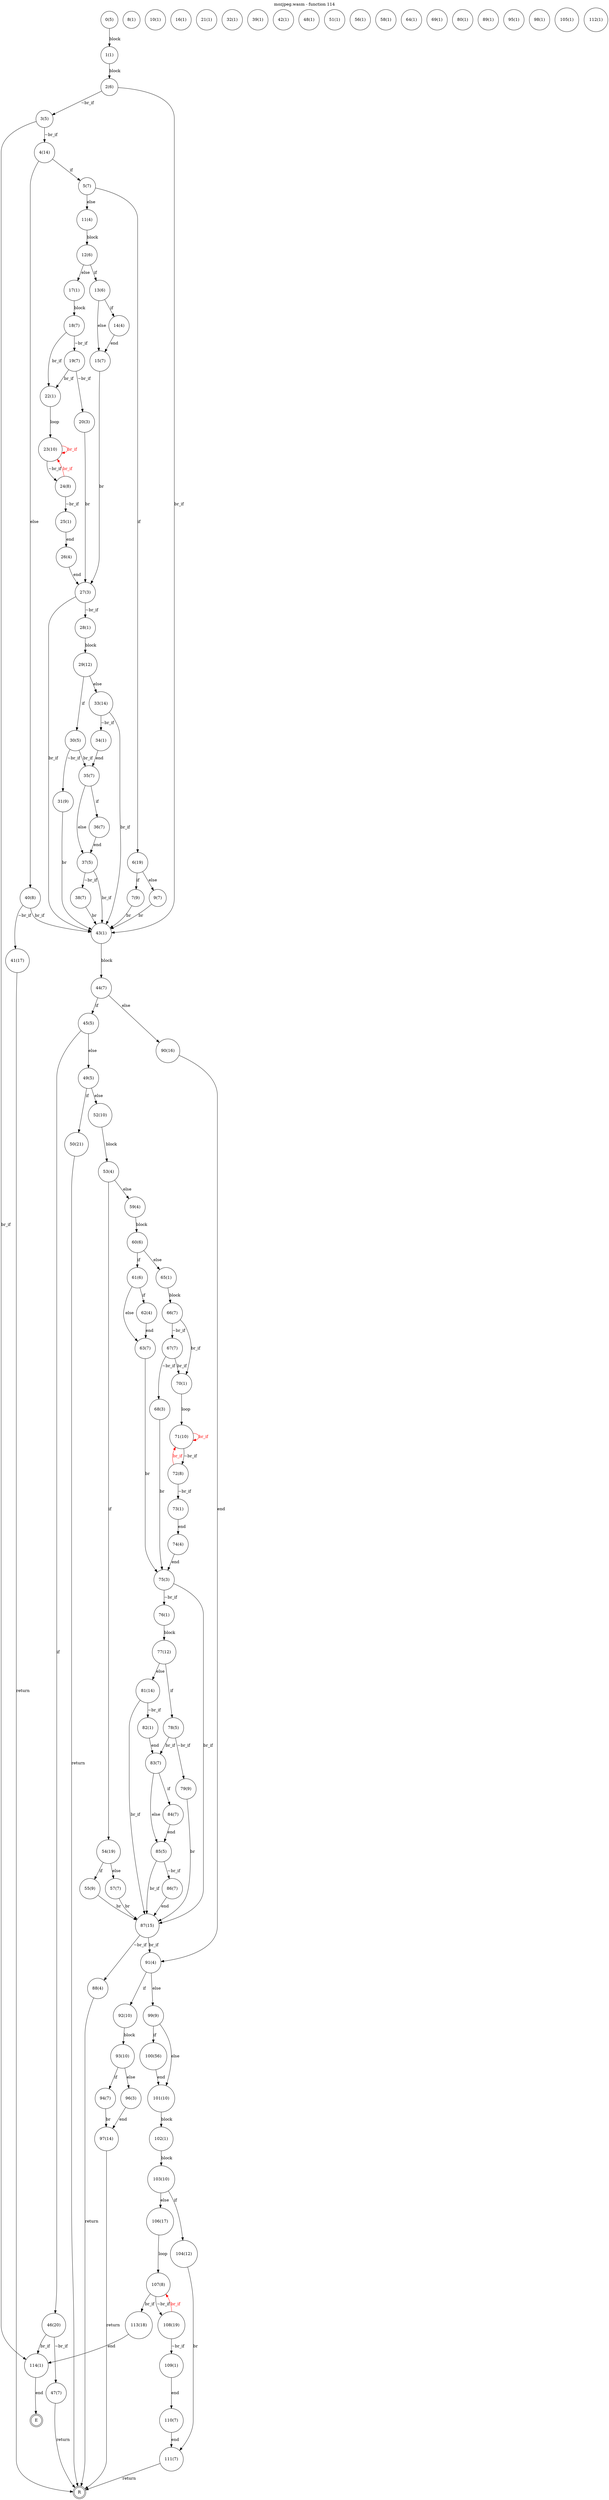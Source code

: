 digraph finite_state_machine {
    label = "mozjpeg.wasm - function 114"
    labelloc =  t
    labelfontsize = 16
    labelfontcolor = black
    labelfontname = "Helvetica"
    node [shape = doublecircle]; E R ;
node [shape=circle, fontcolor=black, style="", label="0(5)"]0
node [shape=circle, fontcolor=black, style="", label="1(1)"]1
node [shape=circle, fontcolor=black, style="", label="2(6)"]2
node [shape=circle, fontcolor=black, style="", label="3(5)"]3
node [shape=circle, fontcolor=black, style="", label="4(14)"]4
node [shape=circle, fontcolor=black, style="", label="5(7)"]5
node [shape=circle, fontcolor=black, style="", label="6(19)"]6
node [shape=circle, fontcolor=black, style="", label="7(9)"]7
node [shape=circle, fontcolor=black, style="", label="8(1)"]8
node [shape=circle, fontcolor=black, style="", label="9(7)"]9
node [shape=circle, fontcolor=black, style="", label="10(1)"]10
node [shape=circle, fontcolor=black, style="", label="11(4)"]11
node [shape=circle, fontcolor=black, style="", label="12(6)"]12
node [shape=circle, fontcolor=black, style="", label="13(6)"]13
node [shape=circle, fontcolor=black, style="", label="14(4)"]14
node [shape=circle, fontcolor=black, style="", label="15(7)"]15
node [shape=circle, fontcolor=black, style="", label="16(1)"]16
node [shape=circle, fontcolor=black, style="", label="17(1)"]17
node [shape=circle, fontcolor=black, style="", label="18(7)"]18
node [shape=circle, fontcolor=black, style="", label="19(7)"]19
node [shape=circle, fontcolor=black, style="", label="20(3)"]20
node [shape=circle, fontcolor=black, style="", label="21(1)"]21
node [shape=circle, fontcolor=black, style="", label="22(1)"]22
node [shape=circle, fontcolor=black, style="", label="23(10)"]23
node [shape=circle, fontcolor=black, style="", label="24(8)"]24
node [shape=circle, fontcolor=black, style="", label="25(1)"]25
node [shape=circle, fontcolor=black, style="", label="26(4)"]26
node [shape=circle, fontcolor=black, style="", label="27(3)"]27
node [shape=circle, fontcolor=black, style="", label="28(1)"]28
node [shape=circle, fontcolor=black, style="", label="29(12)"]29
node [shape=circle, fontcolor=black, style="", label="30(5)"]30
node [shape=circle, fontcolor=black, style="", label="31(9)"]31
node [shape=circle, fontcolor=black, style="", label="32(1)"]32
node [shape=circle, fontcolor=black, style="", label="33(14)"]33
node [shape=circle, fontcolor=black, style="", label="34(1)"]34
node [shape=circle, fontcolor=black, style="", label="35(7)"]35
node [shape=circle, fontcolor=black, style="", label="36(7)"]36
node [shape=circle, fontcolor=black, style="", label="37(5)"]37
node [shape=circle, fontcolor=black, style="", label="38(7)"]38
node [shape=circle, fontcolor=black, style="", label="39(1)"]39
node [shape=circle, fontcolor=black, style="", label="40(8)"]40
node [shape=circle, fontcolor=black, style="", label="41(17)"]41
node [shape=circle, fontcolor=black, style="", label="42(1)"]42
node [shape=circle, fontcolor=black, style="", label="43(1)"]43
node [shape=circle, fontcolor=black, style="", label="44(7)"]44
node [shape=circle, fontcolor=black, style="", label="45(5)"]45
node [shape=circle, fontcolor=black, style="", label="46(20)"]46
node [shape=circle, fontcolor=black, style="", label="47(7)"]47
node [shape=circle, fontcolor=black, style="", label="48(1)"]48
node [shape=circle, fontcolor=black, style="", label="49(5)"]49
node [shape=circle, fontcolor=black, style="", label="50(21)"]50
node [shape=circle, fontcolor=black, style="", label="51(1)"]51
node [shape=circle, fontcolor=black, style="", label="52(10)"]52
node [shape=circle, fontcolor=black, style="", label="53(4)"]53
node [shape=circle, fontcolor=black, style="", label="54(19)"]54
node [shape=circle, fontcolor=black, style="", label="55(9)"]55
node [shape=circle, fontcolor=black, style="", label="56(1)"]56
node [shape=circle, fontcolor=black, style="", label="57(7)"]57
node [shape=circle, fontcolor=black, style="", label="58(1)"]58
node [shape=circle, fontcolor=black, style="", label="59(4)"]59
node [shape=circle, fontcolor=black, style="", label="60(6)"]60
node [shape=circle, fontcolor=black, style="", label="61(6)"]61
node [shape=circle, fontcolor=black, style="", label="62(4)"]62
node [shape=circle, fontcolor=black, style="", label="63(7)"]63
node [shape=circle, fontcolor=black, style="", label="64(1)"]64
node [shape=circle, fontcolor=black, style="", label="65(1)"]65
node [shape=circle, fontcolor=black, style="", label="66(7)"]66
node [shape=circle, fontcolor=black, style="", label="67(7)"]67
node [shape=circle, fontcolor=black, style="", label="68(3)"]68
node [shape=circle, fontcolor=black, style="", label="69(1)"]69
node [shape=circle, fontcolor=black, style="", label="70(1)"]70
node [shape=circle, fontcolor=black, style="", label="71(10)"]71
node [shape=circle, fontcolor=black, style="", label="72(8)"]72
node [shape=circle, fontcolor=black, style="", label="73(1)"]73
node [shape=circle, fontcolor=black, style="", label="74(4)"]74
node [shape=circle, fontcolor=black, style="", label="75(3)"]75
node [shape=circle, fontcolor=black, style="", label="76(1)"]76
node [shape=circle, fontcolor=black, style="", label="77(12)"]77
node [shape=circle, fontcolor=black, style="", label="78(5)"]78
node [shape=circle, fontcolor=black, style="", label="79(9)"]79
node [shape=circle, fontcolor=black, style="", label="80(1)"]80
node [shape=circle, fontcolor=black, style="", label="81(14)"]81
node [shape=circle, fontcolor=black, style="", label="82(1)"]82
node [shape=circle, fontcolor=black, style="", label="83(7)"]83
node [shape=circle, fontcolor=black, style="", label="84(7)"]84
node [shape=circle, fontcolor=black, style="", label="85(5)"]85
node [shape=circle, fontcolor=black, style="", label="86(7)"]86
node [shape=circle, fontcolor=black, style="", label="87(15)"]87
node [shape=circle, fontcolor=black, style="", label="88(4)"]88
node [shape=circle, fontcolor=black, style="", label="89(1)"]89
node [shape=circle, fontcolor=black, style="", label="90(16)"]90
node [shape=circle, fontcolor=black, style="", label="91(4)"]91
node [shape=circle, fontcolor=black, style="", label="92(10)"]92
node [shape=circle, fontcolor=black, style="", label="93(10)"]93
node [shape=circle, fontcolor=black, style="", label="94(7)"]94
node [shape=circle, fontcolor=black, style="", label="95(1)"]95
node [shape=circle, fontcolor=black, style="", label="96(3)"]96
node [shape=circle, fontcolor=black, style="", label="97(14)"]97
node [shape=circle, fontcolor=black, style="", label="98(1)"]98
node [shape=circle, fontcolor=black, style="", label="99(9)"]99
node [shape=circle, fontcolor=black, style="", label="100(56)"]100
node [shape=circle, fontcolor=black, style="", label="101(10)"]101
node [shape=circle, fontcolor=black, style="", label="102(1)"]102
node [shape=circle, fontcolor=black, style="", label="103(10)"]103
node [shape=circle, fontcolor=black, style="", label="104(12)"]104
node [shape=circle, fontcolor=black, style="", label="105(1)"]105
node [shape=circle, fontcolor=black, style="", label="106(17)"]106
node [shape=circle, fontcolor=black, style="", label="107(8)"]107
node [shape=circle, fontcolor=black, style="", label="108(19)"]108
node [shape=circle, fontcolor=black, style="", label="109(1)"]109
node [shape=circle, fontcolor=black, style="", label="110(7)"]110
node [shape=circle, fontcolor=black, style="", label="111(7)"]111
node [shape=circle, fontcolor=black, style="", label="112(1)"]112
node [shape=circle, fontcolor=black, style="", label="113(18)"]113
node [shape=circle, fontcolor=black, style="", label="114(1)"]114
node [shape=circle, fontcolor=black, style="", label="E"]E
node [shape=circle, fontcolor=black, style="", label="R"]R
    0 -> 1[label="block"];
    1 -> 2[label="block"];
    2 -> 3[label="~br_if"];
    2 -> 43[label="br_if"];
    3 -> 4[label="~br_if"];
    3 -> 114[label="br_if"];
    4 -> 5[label="if"];
    4 -> 40[label="else"];
    5 -> 6[label="if"];
    5 -> 11[label="else"];
    6 -> 7[label="if"];
    6 -> 9[label="else"];
    7 -> 43[label="br"];
    9 -> 43[label="br"];
    11 -> 12[label="block"];
    12 -> 13[label="if"];
    12 -> 17[label="else"];
    13 -> 14[label="if"];
    13 -> 15[label="else"];
    14 -> 15[label="end"];
    15 -> 27[label="br"];
    17 -> 18[label="block"];
    18 -> 19[label="~br_if"];
    18 -> 22[label="br_if"];
    19 -> 20[label="~br_if"];
    19 -> 22[label="br_if"];
    20 -> 27[label="br"];
    22 -> 23[label="loop"];
    23 -> 24[label="~br_if"];
    23 -> 23[color="red" fontcolor="red" label="br_if"];
    24 -> 25[label="~br_if"];
    24 -> 23[color="red" fontcolor="red" label="br_if"];
    25 -> 26[label="end"];
    26 -> 27[label="end"];
    27 -> 28[label="~br_if"];
    27 -> 43[label="br_if"];
    28 -> 29[label="block"];
    29 -> 30[label="if"];
    29 -> 33[label="else"];
    30 -> 31[label="~br_if"];
    30 -> 35[label="br_if"];
    31 -> 43[label="br"];
    33 -> 34[label="~br_if"];
    33 -> 43[label="br_if"];
    34 -> 35[label="end"];
    35 -> 36[label="if"];
    35 -> 37[label="else"];
    36 -> 37[label="end"];
    37 -> 38[label="~br_if"];
    37 -> 43[label="br_if"];
    38 -> 43[label="br"];
    40 -> 41[label="~br_if"];
    40 -> 43[label="br_if"];
    41 -> R[label="return"];
    43 -> 44[label="block"];
    44 -> 45[label="if"];
    44 -> 90[label="else"];
    45 -> 46[label="if"];
    45 -> 49[label="else"];
    46 -> 47[label="~br_if"];
    46 -> 114[label="br_if"];
    47 -> R[label="return"];
    49 -> 50[label="if"];
    49 -> 52[label="else"];
    50 -> R[label="return"];
    52 -> 53[label="block"];
    53 -> 54[label="if"];
    53 -> 59[label="else"];
    54 -> 55[label="if"];
    54 -> 57[label="else"];
    55 -> 87[label="br"];
    57 -> 87[label="br"];
    59 -> 60[label="block"];
    60 -> 61[label="if"];
    60 -> 65[label="else"];
    61 -> 62[label="if"];
    61 -> 63[label="else"];
    62 -> 63[label="end"];
    63 -> 75[label="br"];
    65 -> 66[label="block"];
    66 -> 67[label="~br_if"];
    66 -> 70[label="br_if"];
    67 -> 68[label="~br_if"];
    67 -> 70[label="br_if"];
    68 -> 75[label="br"];
    70 -> 71[label="loop"];
    71 -> 72[label="~br_if"];
    71 -> 71[color="red" fontcolor="red" label="br_if"];
    72 -> 73[label="~br_if"];
    72 -> 71[color="red" fontcolor="red" label="br_if"];
    73 -> 74[label="end"];
    74 -> 75[label="end"];
    75 -> 76[label="~br_if"];
    75 -> 87[label="br_if"];
    76 -> 77[label="block"];
    77 -> 78[label="if"];
    77 -> 81[label="else"];
    78 -> 79[label="~br_if"];
    78 -> 83[label="br_if"];
    79 -> 87[label="br"];
    81 -> 82[label="~br_if"];
    81 -> 87[label="br_if"];
    82 -> 83[label="end"];
    83 -> 84[label="if"];
    83 -> 85[label="else"];
    84 -> 85[label="end"];
    85 -> 86[label="~br_if"];
    85 -> 87[label="br_if"];
    86 -> 87[label="end"];
    87 -> 88[label="~br_if"];
    87 -> 91[label="br_if"];
    88 -> R[label="return"];
    90 -> 91[label="end"];
    91 -> 92[label="if"];
    91 -> 99[label="else"];
    92 -> 93[label="block"];
    93 -> 94[label="if"];
    93 -> 96[label="else"];
    94 -> 97[label="br"];
    96 -> 97[label="end"];
    97 -> R[label="return"];
    99 -> 100[label="if"];
    99 -> 101[label="else"];
    100 -> 101[label="end"];
    101 -> 102[label="block"];
    102 -> 103[label="block"];
    103 -> 104[label="if"];
    103 -> 106[label="else"];
    104 -> 111[label="br"];
    106 -> 107[label="loop"];
    107 -> 108[label="~br_if"];
    107 -> 113[label="br_if"];
    108 -> 109[label="~br_if"];
    108 -> 107[color="red" fontcolor="red" label="br_if"];
    109 -> 110[label="end"];
    110 -> 111[label="end"];
    111 -> R[label="return"];
    113 -> 114[label="end"];
    114 -> E[label="end"];
}
